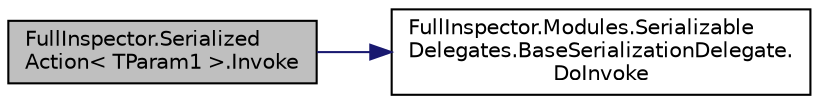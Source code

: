 digraph "FullInspector.SerializedAction&lt; TParam1 &gt;.Invoke"
{
  edge [fontname="Helvetica",fontsize="10",labelfontname="Helvetica",labelfontsize="10"];
  node [fontname="Helvetica",fontsize="10",shape=record];
  rankdir="LR";
  Node1 [label="FullInspector.Serialized\lAction\< TParam1 \>.Invoke",height=0.2,width=0.4,color="black", fillcolor="grey75", style="filled" fontcolor="black"];
  Node1 -> Node2 [color="midnightblue",fontsize="10",style="solid",fontname="Helvetica"];
  Node2 [label="FullInspector.Modules.Serializable\lDelegates.BaseSerializationDelegate.\lDoInvoke",height=0.2,width=0.4,color="black", fillcolor="white", style="filled",URL="$class_full_inspector_1_1_modules_1_1_serializable_delegates_1_1_base_serialization_delegate.html#a1d3c9b1d28adde530fe6eecce15d83ca",tooltip="Internal helper method to invoke the delegate with the given parameters. "];
}
